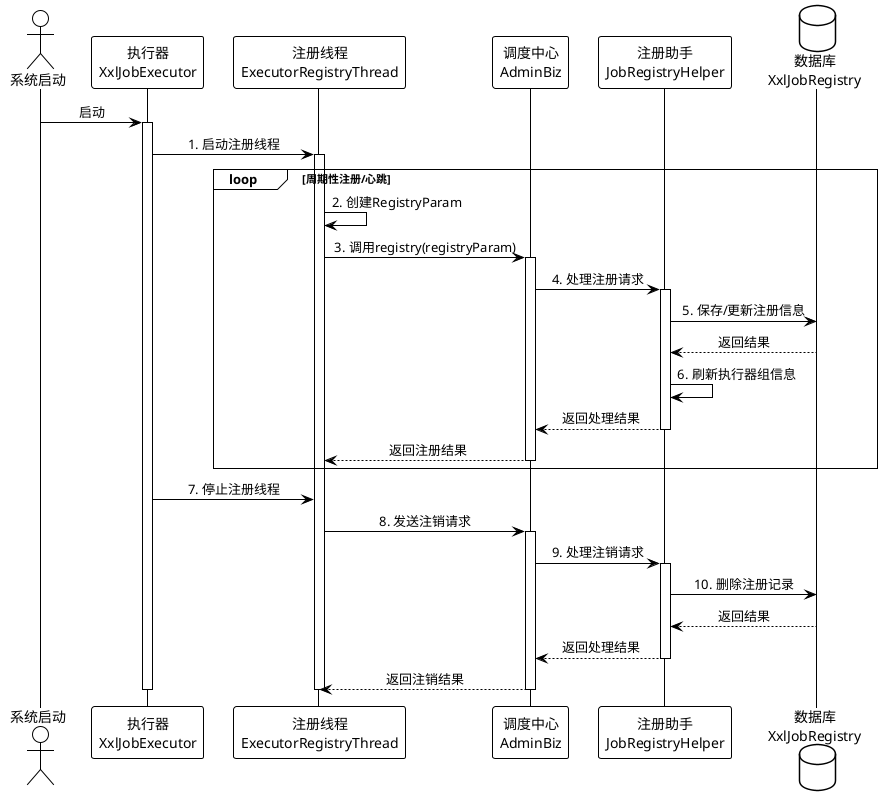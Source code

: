 @startuml XXL-JOB注册序列图

!theme plain
skinparam handwritten false
skinparam backgroundColor transparent
skinparam sequenceMessageAlign center

actor "系统启动" as Start
participant "执行器\nXxlJobExecutor" as Executor
participant "注册线程\nExecutorRegistryThread" as ERT
participant "调度中心\nAdminBiz" as Admin
participant "注册助手\nJobRegistryHelper" as JRH
database "数据库\nXxlJobRegistry" as DB

Start -> Executor: 启动
activate Executor
Executor -> ERT: 1. 启动注册线程
activate ERT

loop 周期性注册/心跳
  ERT -> ERT: 2. 创建RegistryParam
  ERT -> Admin: 3. 调用registry(registryParam)
  activate Admin
  Admin -> JRH: 4. 处理注册请求
  activate JRH
  JRH -> DB: 5. 保存/更新注册信息
  DB --> JRH: 返回结果
  JRH -> JRH: 6. 刷新执行器组信息
  JRH --> Admin: 返回处理结果
  deactivate JRH
  Admin --> ERT: 返回注册结果
  deactivate Admin
end

' 执行器关闭与注销
Executor -> ERT: 7. 停止注册线程
ERT -> Admin: 8. 发送注销请求
activate Admin
Admin -> JRH: 9. 处理注销请求
activate JRH
JRH -> DB: 10. 删除注册记录
DB --> JRH: 返回结果
JRH --> Admin: 返回处理结果
deactivate JRH
Admin --> ERT: 返回注销结果
deactivate Admin
deactivate ERT
deactivate Executor

@enduml 